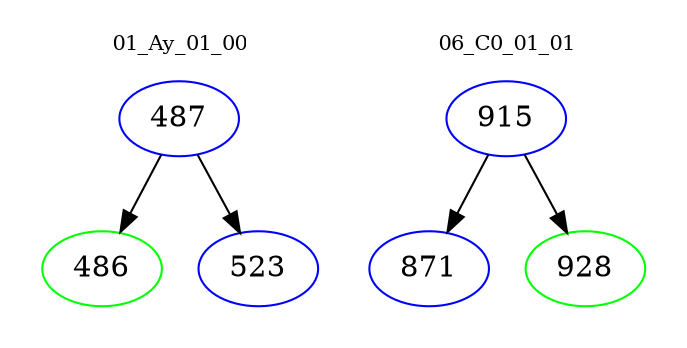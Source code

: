 digraph{
subgraph cluster_0 {
color = white
label = "01_Ay_01_00";
fontsize=10;
T0_487 [label="487", color="blue"]
T0_487 -> T0_486 [color="black"]
T0_486 [label="486", color="green"]
T0_487 -> T0_523 [color="black"]
T0_523 [label="523", color="blue"]
}
subgraph cluster_1 {
color = white
label = "06_C0_01_01";
fontsize=10;
T1_915 [label="915", color="blue"]
T1_915 -> T1_871 [color="black"]
T1_871 [label="871", color="blue"]
T1_915 -> T1_928 [color="black"]
T1_928 [label="928", color="green"]
}
}
